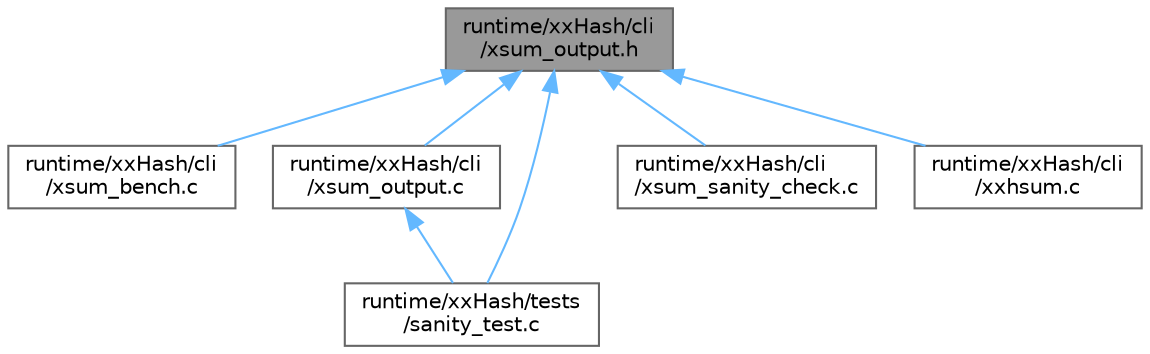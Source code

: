 digraph "runtime/xxHash/cli/xsum_output.h"
{
 // LATEX_PDF_SIZE
  bgcolor="transparent";
  edge [fontname=Helvetica,fontsize=10,labelfontname=Helvetica,labelfontsize=10];
  node [fontname=Helvetica,fontsize=10,shape=box,height=0.2,width=0.4];
  Node1 [id="Node000001",label="runtime/xxHash/cli\l/xsum_output.h",height=0.2,width=0.4,color="gray40", fillcolor="grey60", style="filled", fontcolor="black",tooltip=" "];
  Node1 -> Node2 [id="edge7_Node000001_Node000002",dir="back",color="steelblue1",style="solid",tooltip=" "];
  Node2 [id="Node000002",label="runtime/xxHash/cli\l/xsum_bench.c",height=0.2,width=0.4,color="grey40", fillcolor="white", style="filled",URL="$xsum__bench_8c.html",tooltip=" "];
  Node1 -> Node3 [id="edge8_Node000001_Node000003",dir="back",color="steelblue1",style="solid",tooltip=" "];
  Node3 [id="Node000003",label="runtime/xxHash/cli\l/xsum_output.c",height=0.2,width=0.4,color="grey40", fillcolor="white", style="filled",URL="$xsum__output_8c.html",tooltip=" "];
  Node3 -> Node4 [id="edge9_Node000003_Node000004",dir="back",color="steelblue1",style="solid",tooltip=" "];
  Node4 [id="Node000004",label="runtime/xxHash/tests\l/sanity_test.c",height=0.2,width=0.4,color="grey40", fillcolor="white", style="filled",URL="$sanity__test_8c.html",tooltip=" "];
  Node1 -> Node5 [id="edge10_Node000001_Node000005",dir="back",color="steelblue1",style="solid",tooltip=" "];
  Node5 [id="Node000005",label="runtime/xxHash/cli\l/xsum_sanity_check.c",height=0.2,width=0.4,color="grey40", fillcolor="white", style="filled",URL="$xsum__sanity__check_8c.html",tooltip=" "];
  Node1 -> Node6 [id="edge11_Node000001_Node000006",dir="back",color="steelblue1",style="solid",tooltip=" "];
  Node6 [id="Node000006",label="runtime/xxHash/cli\l/xxhsum.c",height=0.2,width=0.4,color="grey40", fillcolor="white", style="filled",URL="$xxhsum_8c.html",tooltip=" "];
  Node1 -> Node4 [id="edge12_Node000001_Node000004",dir="back",color="steelblue1",style="solid",tooltip=" "];
}
